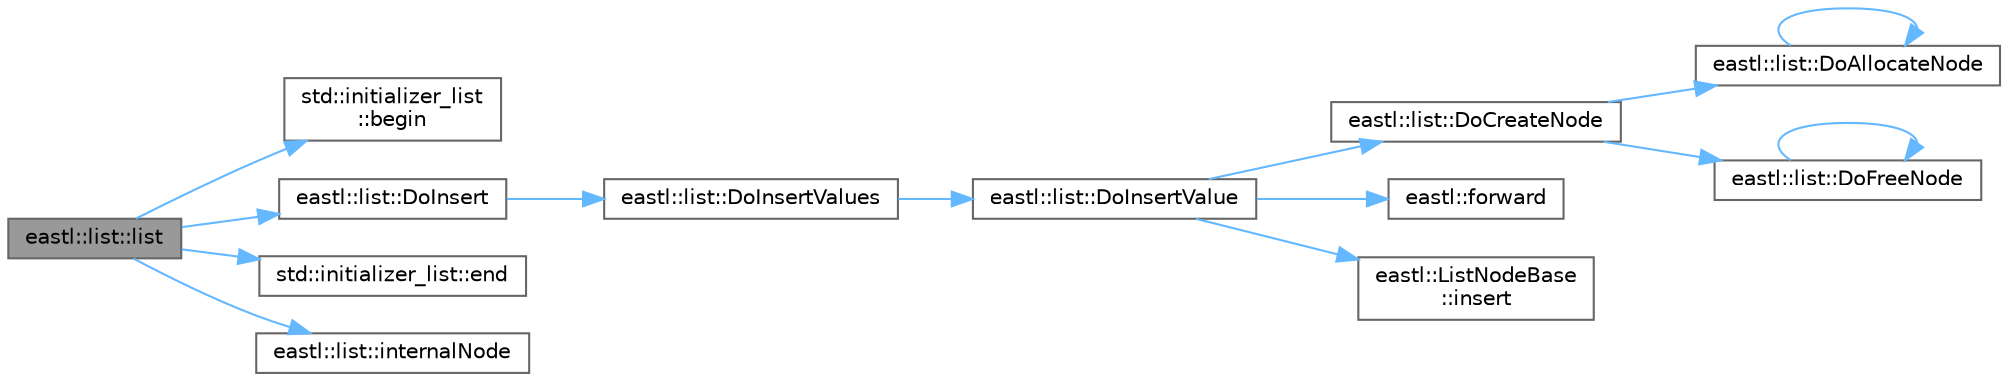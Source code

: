 digraph "eastl::list::list"
{
 // LATEX_PDF_SIZE
  bgcolor="transparent";
  edge [fontname=Helvetica,fontsize=10,labelfontname=Helvetica,labelfontsize=10];
  node [fontname=Helvetica,fontsize=10,shape=box,height=0.2,width=0.4];
  rankdir="LR";
  Node1 [id="Node000001",label="eastl::list::list",height=0.2,width=0.4,color="gray40", fillcolor="grey60", style="filled", fontcolor="black",tooltip=" "];
  Node1 -> Node2 [id="edge14_Node000001_Node000002",color="steelblue1",style="solid",tooltip=" "];
  Node2 [id="Node000002",label="std::initializer_list\l::begin",height=0.2,width=0.4,color="grey40", fillcolor="white", style="filled",URL="$classstd_1_1initializer__list.html#a9764f0e67f30359f99762af6f8c2e401",tooltip=" "];
  Node1 -> Node3 [id="edge15_Node000001_Node000003",color="steelblue1",style="solid",tooltip=" "];
  Node3 [id="Node000003",label="eastl::list::DoInsert",height=0.2,width=0.4,color="grey40", fillcolor="white", style="filled",URL="$classeastl_1_1list.html#a6c368e201694291a23860e6fc83ea00a",tooltip=" "];
  Node3 -> Node4 [id="edge16_Node000003_Node000004",color="steelblue1",style="solid",tooltip=" "];
  Node4 [id="Node000004",label="eastl::list::DoInsertValues",height=0.2,width=0.4,color="grey40", fillcolor="white", style="filled",URL="$classeastl_1_1list.html#af0002ffdc64109d46ec6cb85b82440a3",tooltip=" "];
  Node4 -> Node5 [id="edge17_Node000004_Node000005",color="steelblue1",style="solid",tooltip=" "];
  Node5 [id="Node000005",label="eastl::list::DoInsertValue",height=0.2,width=0.4,color="grey40", fillcolor="white", style="filled",URL="$classeastl_1_1list.html#aa2af9ca6c9c5b09868109b57438b6cd3",tooltip=" "];
  Node5 -> Node6 [id="edge18_Node000005_Node000006",color="steelblue1",style="solid",tooltip=" "];
  Node6 [id="Node000006",label="eastl::list::DoCreateNode",height=0.2,width=0.4,color="grey40", fillcolor="white", style="filled",URL="$classeastl_1_1list.html#a646836c95f267a9761430cbb1df4e37e",tooltip=" "];
  Node6 -> Node7 [id="edge19_Node000006_Node000007",color="steelblue1",style="solid",tooltip=" "];
  Node7 [id="Node000007",label="eastl::list::DoAllocateNode",height=0.2,width=0.4,color="grey40", fillcolor="white", style="filled",URL="$classeastl_1_1list.html#a9da779830ccdc55ad163d9b717e9c5cb",tooltip=" "];
  Node7 -> Node7 [id="edge20_Node000007_Node000007",color="steelblue1",style="solid",tooltip=" "];
  Node6 -> Node8 [id="edge21_Node000006_Node000008",color="steelblue1",style="solid",tooltip=" "];
  Node8 [id="Node000008",label="eastl::list::DoFreeNode",height=0.2,width=0.4,color="grey40", fillcolor="white", style="filled",URL="$classeastl_1_1list.html#ada26db5c8e684528f2075ed7ee609713",tooltip=" "];
  Node8 -> Node8 [id="edge22_Node000008_Node000008",color="steelblue1",style="solid",tooltip=" "];
  Node5 -> Node9 [id="edge23_Node000005_Node000009",color="steelblue1",style="solid",tooltip=" "];
  Node9 [id="Node000009",label="eastl::forward",height=0.2,width=0.4,color="grey40", fillcolor="white", style="filled",URL="$namespaceeastl.html#a36662e86289d74a927ced4b51496fce5",tooltip=" "];
  Node5 -> Node10 [id="edge24_Node000005_Node000010",color="steelblue1",style="solid",tooltip=" "];
  Node10 [id="Node000010",label="eastl::ListNodeBase\l::insert",height=0.2,width=0.4,color="grey40", fillcolor="white", style="filled",URL="$structeastl_1_1_list_node_base.html#a9534e2fa05980ca2b6648f2a287786ec",tooltip=" "];
  Node1 -> Node11 [id="edge25_Node000001_Node000011",color="steelblue1",style="solid",tooltip=" "];
  Node11 [id="Node000011",label="std::initializer_list::end",height=0.2,width=0.4,color="grey40", fillcolor="white", style="filled",URL="$classstd_1_1initializer__list.html#ae81976034149945787979d065b5bbbec",tooltip=" "];
  Node1 -> Node12 [id="edge26_Node000001_Node000012",color="steelblue1",style="solid",tooltip=" "];
  Node12 [id="Node000012",label="eastl::list::internalNode",height=0.2,width=0.4,color="grey40", fillcolor="white", style="filled",URL="$classeastl_1_1list.html#ad85f0b3b612469405f22aba10045132b",tooltip=" "];
}
